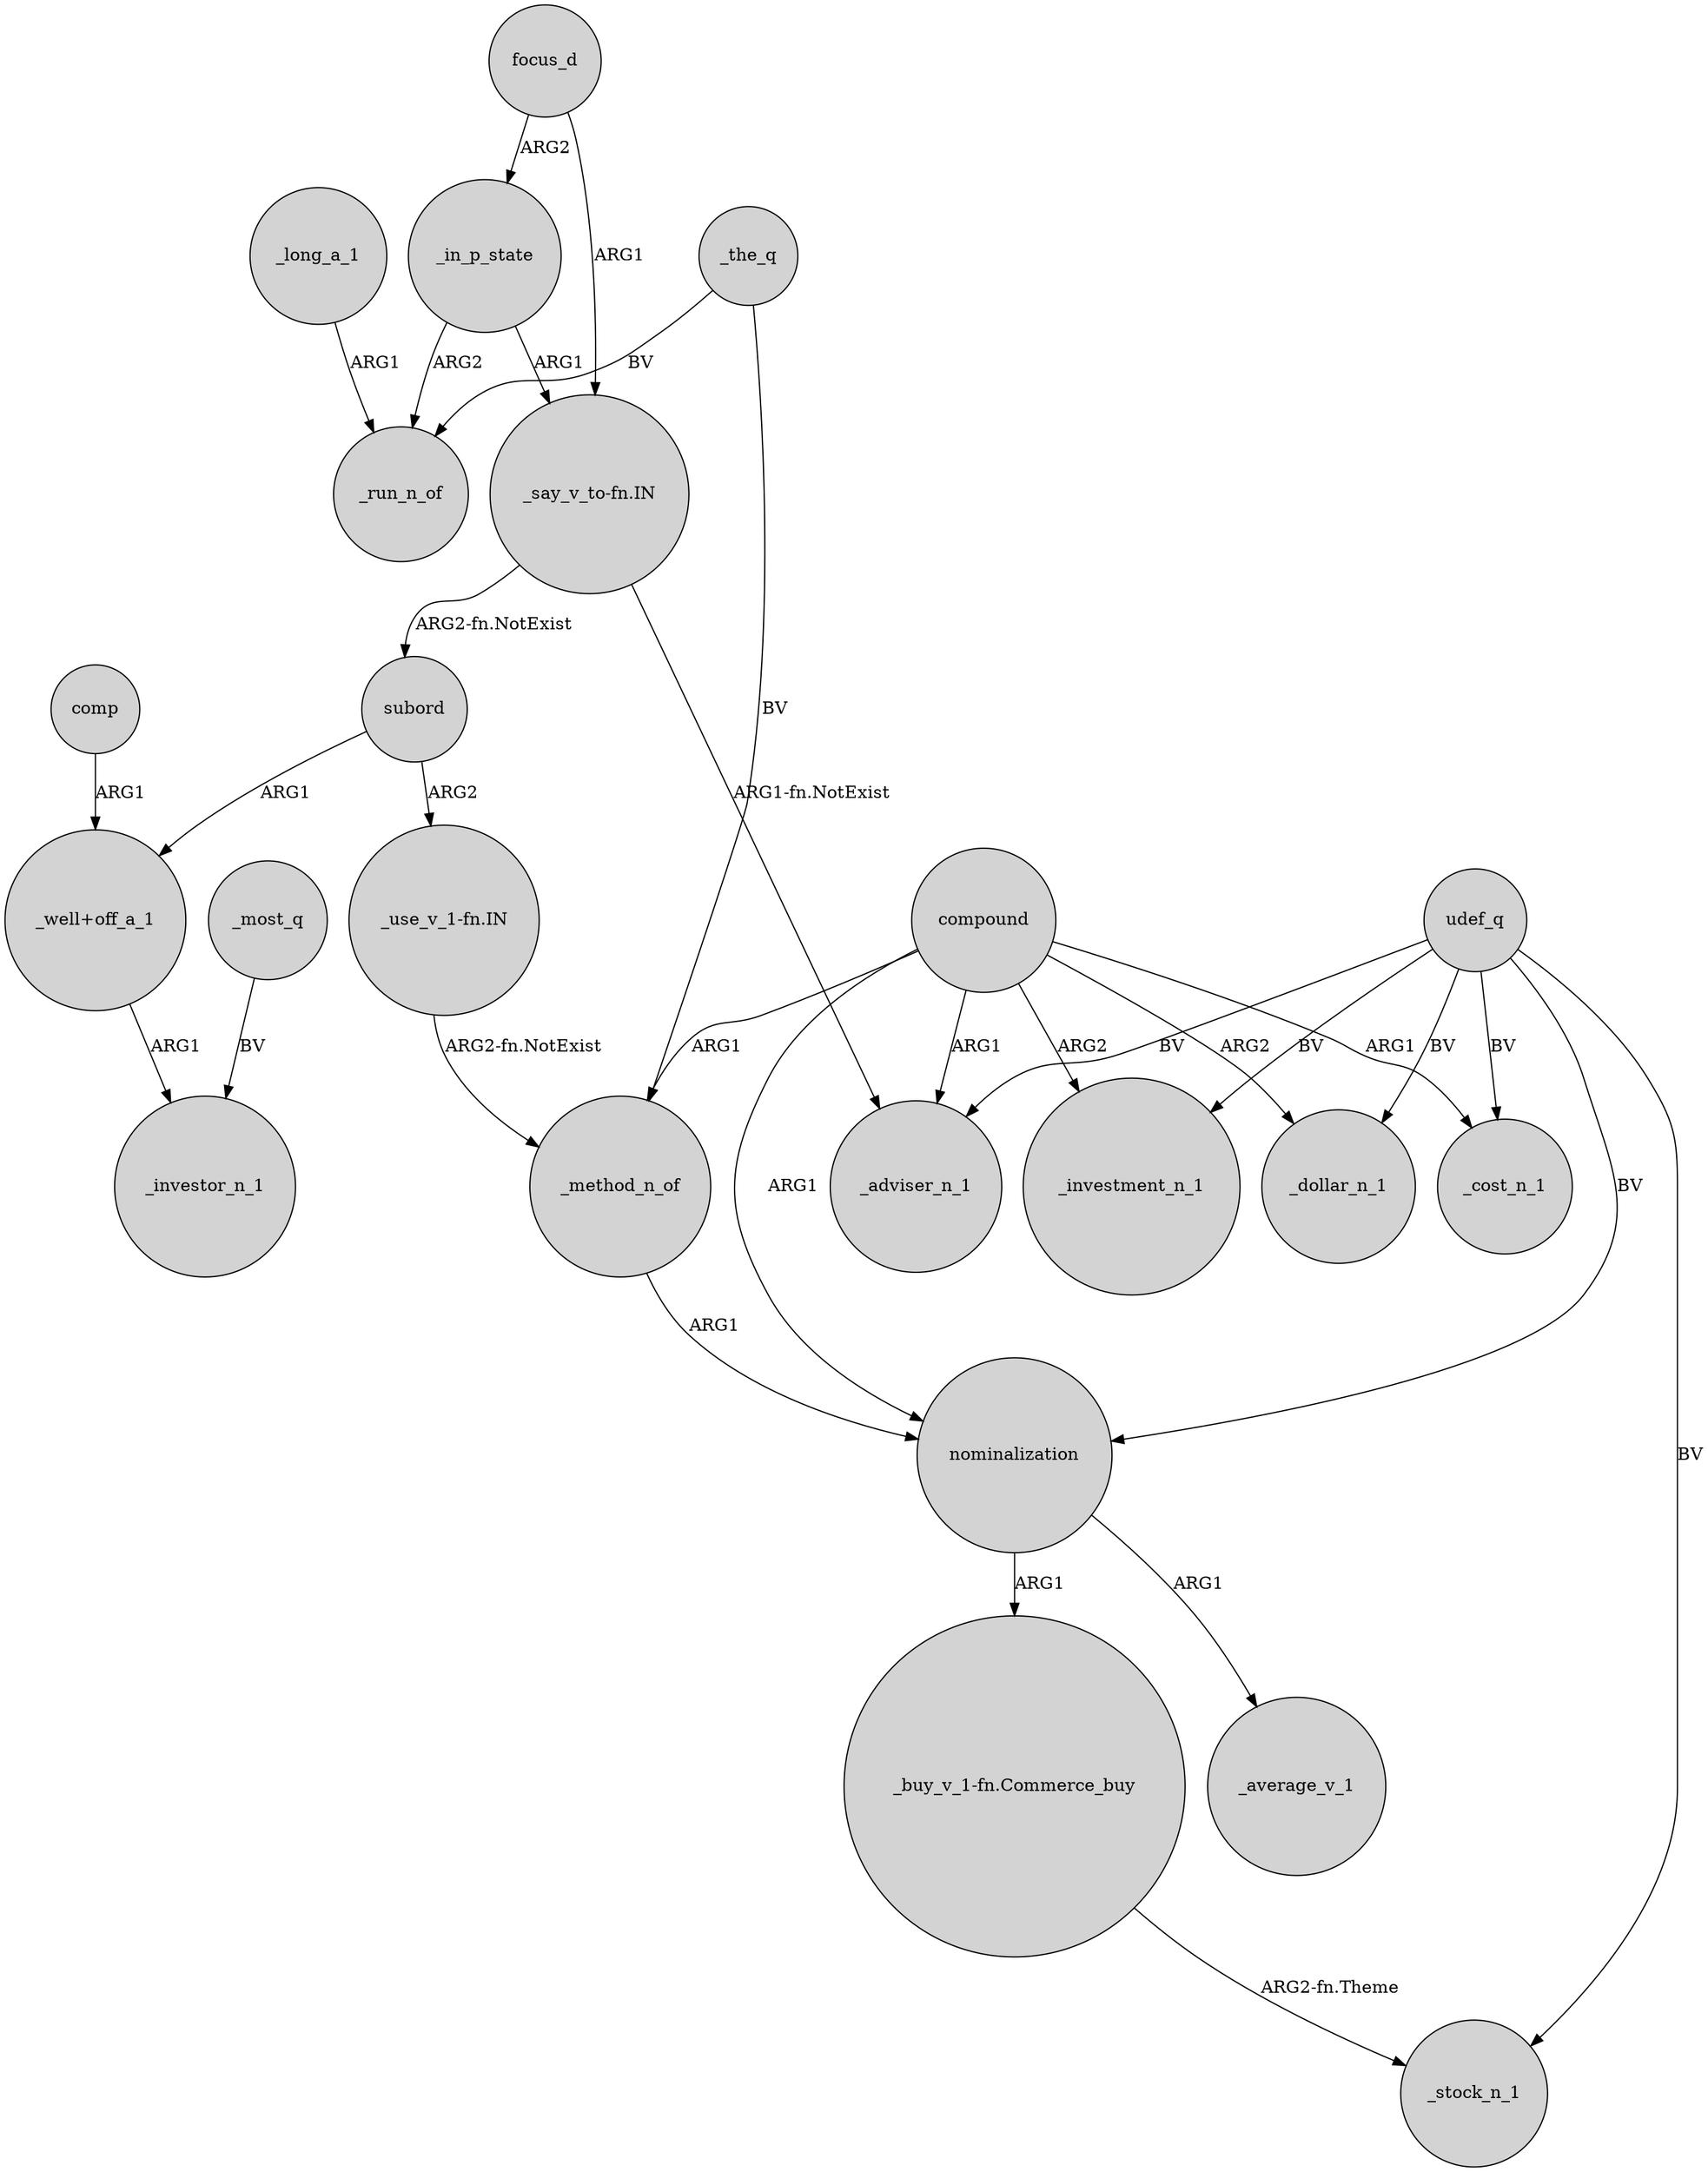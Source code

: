 digraph {
	node [shape=circle style=filled]
	_long_a_1 -> _run_n_of [label=ARG1]
	subord -> "_well+off_a_1" [label=ARG1]
	_most_q -> _investor_n_1 [label=BV]
	focus_d -> _in_p_state [label=ARG2]
	"_well+off_a_1" -> _investor_n_1 [label=ARG1]
	_in_p_state -> _run_n_of [label=ARG2]
	compound -> _investment_n_1 [label=ARG2]
	udef_q -> _adviser_n_1 [label=BV]
	compound -> _method_n_of [label=ARG1]
	udef_q -> _cost_n_1 [label=BV]
	subord -> "_use_v_1-fn.IN" [label=ARG2]
	"_say_v_to-fn.IN" -> subord [label="ARG2-fn.NotExist"]
	_method_n_of -> nominalization [label=ARG1]
	nominalization -> "_buy_v_1-fn.Commerce_buy" [label=ARG1]
	udef_q -> _stock_n_1 [label=BV]
	compound -> _adviser_n_1 [label=ARG1]
	"_say_v_to-fn.IN" -> _adviser_n_1 [label="ARG1-fn.NotExist"]
	compound -> _cost_n_1 [label=ARG1]
	udef_q -> nominalization [label=BV]
	_the_q -> _run_n_of [label=BV]
	_the_q -> _method_n_of [label=BV]
	comp -> "_well+off_a_1" [label=ARG1]
	udef_q -> _investment_n_1 [label=BV]
	"_use_v_1-fn.IN" -> _method_n_of [label="ARG2-fn.NotExist"]
	compound -> _dollar_n_1 [label=ARG2]
	"_buy_v_1-fn.Commerce_buy" -> _stock_n_1 [label="ARG2-fn.Theme"]
	compound -> nominalization [label=ARG1]
	nominalization -> _average_v_1 [label=ARG1]
	_in_p_state -> "_say_v_to-fn.IN" [label=ARG1]
	udef_q -> _dollar_n_1 [label=BV]
	focus_d -> "_say_v_to-fn.IN" [label=ARG1]
}
